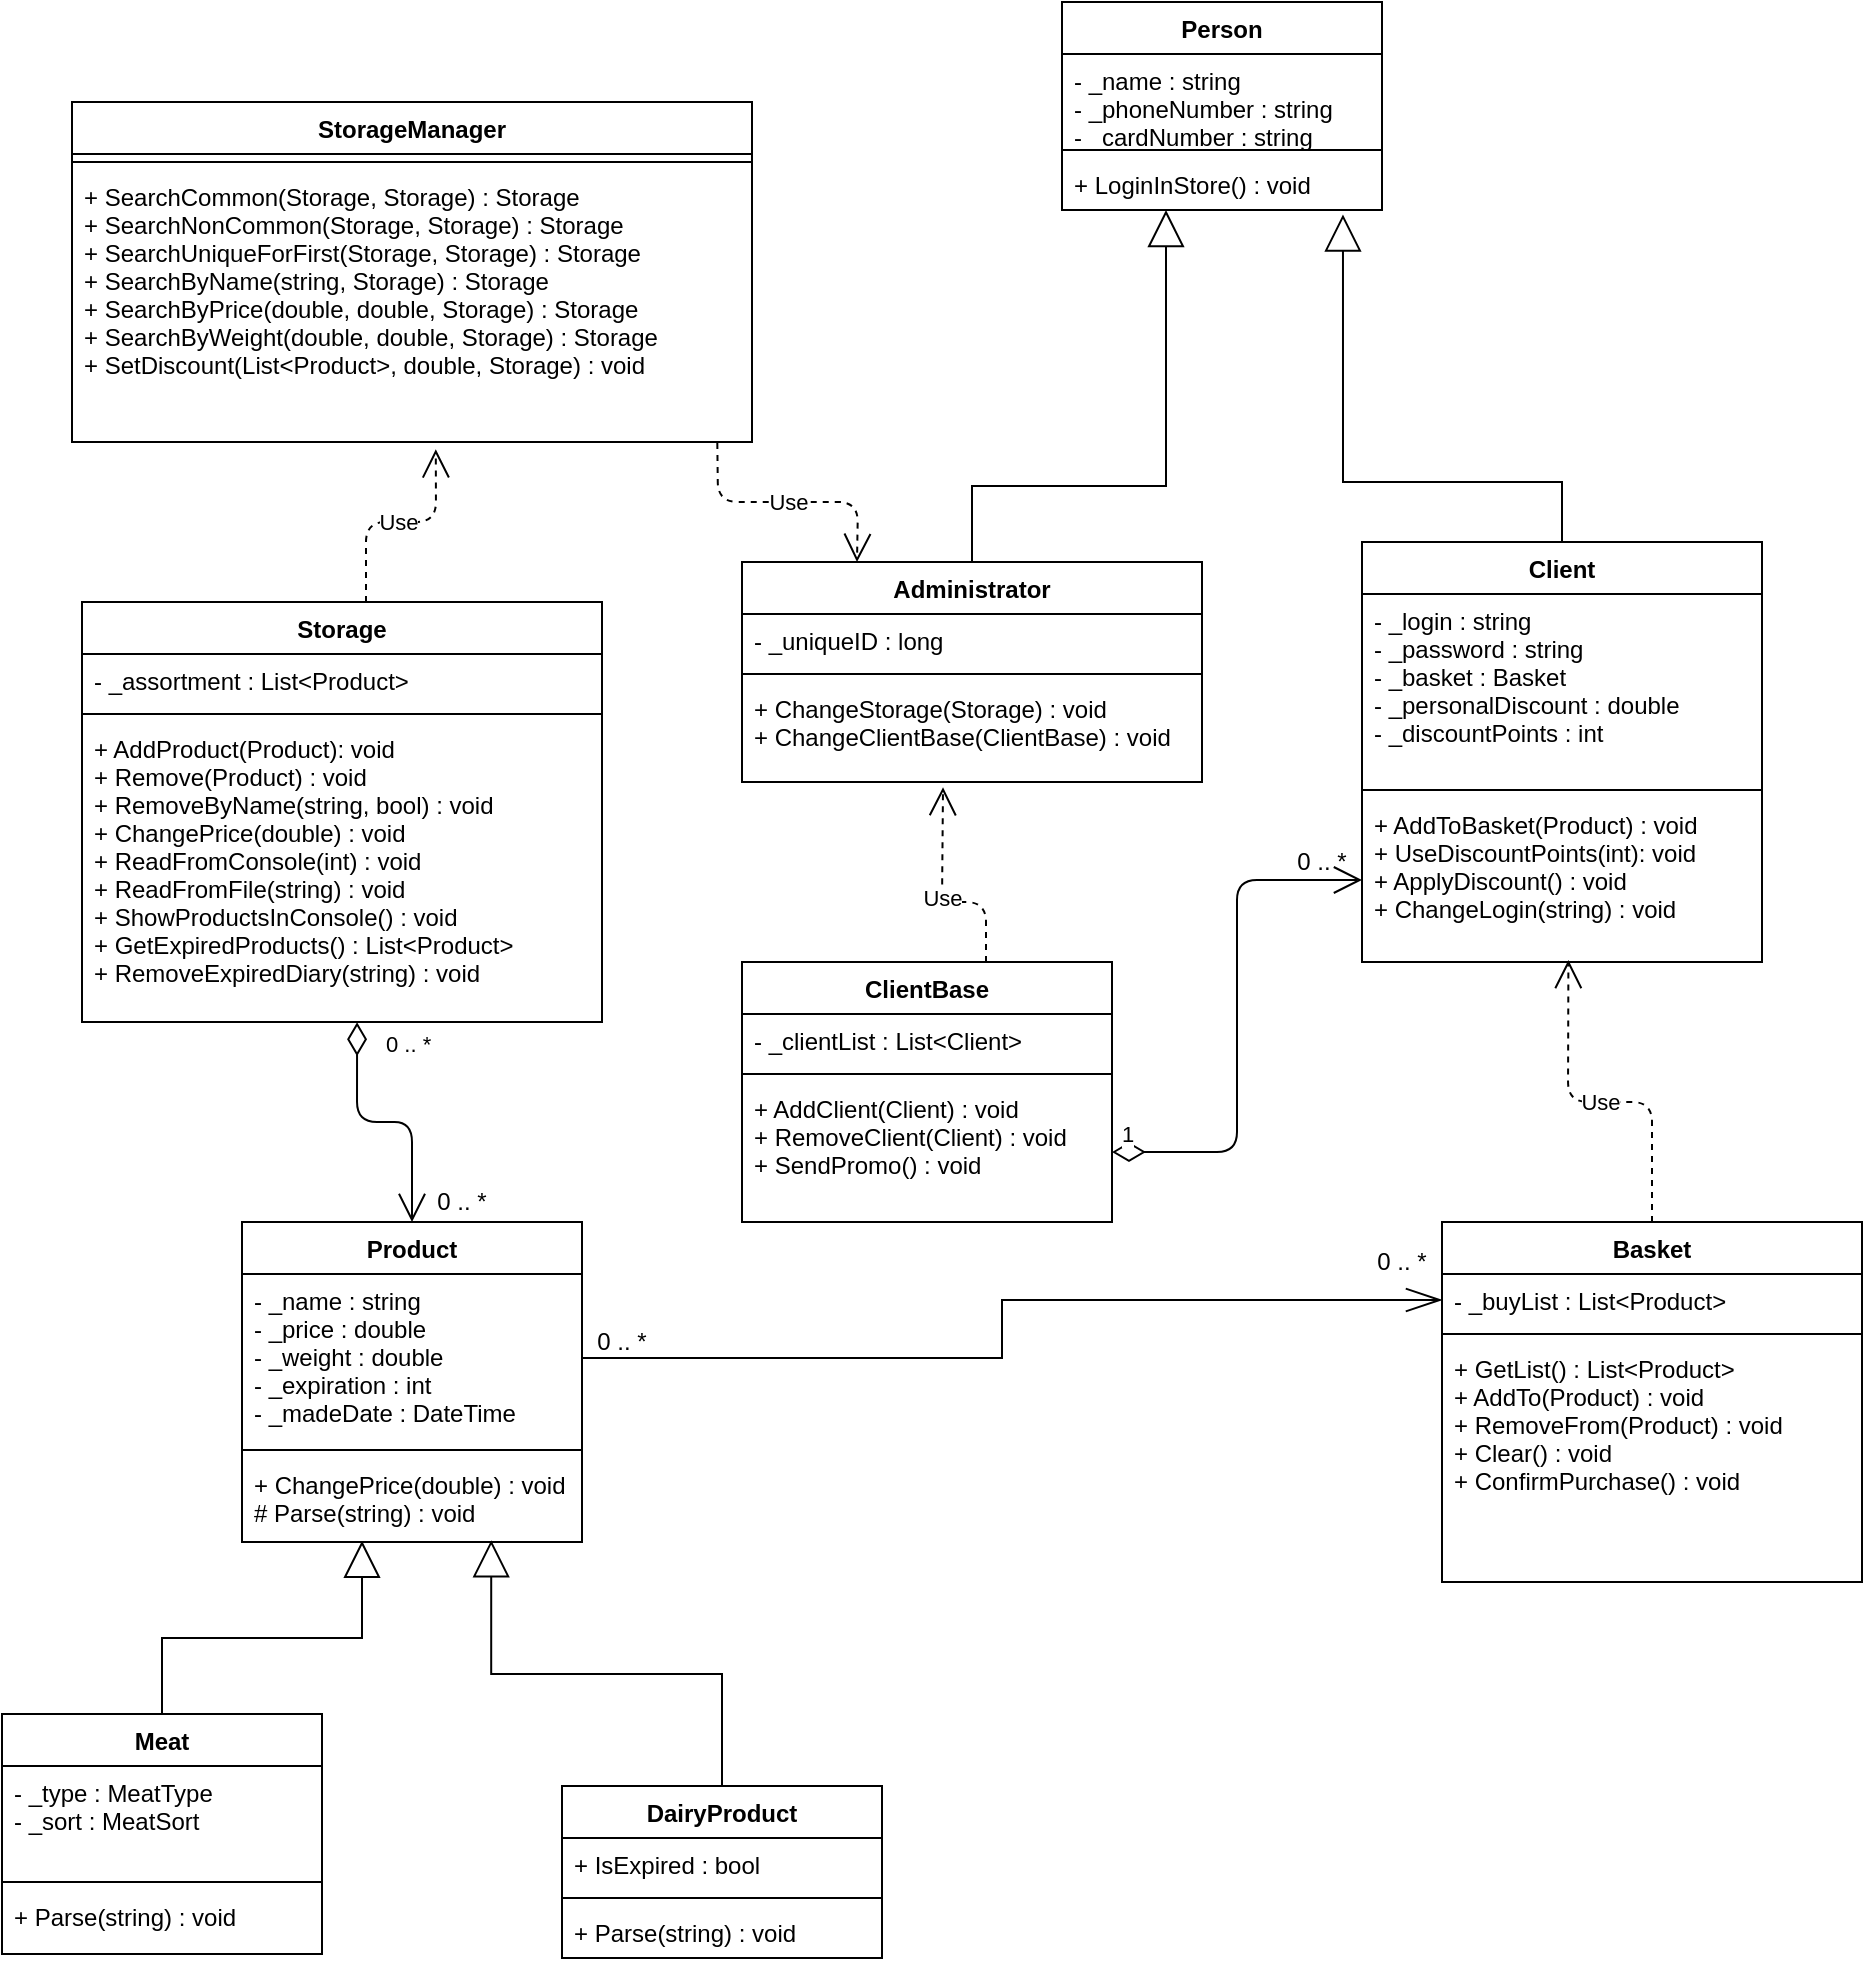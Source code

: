 <mxfile version="13.9.9" type="device"><diagram id="7E3Odo-I8Q4TqjFkpAPO" name="Page-1"><mxGraphModel dx="1463" dy="1946" grid="1" gridSize="10" guides="1" tooltips="1" connect="1" arrows="1" fold="1" page="1" pageScale="1" pageWidth="850" pageHeight="1100" math="0" shadow="0"><root><mxCell id="0"/><mxCell id="1" parent="0"/><mxCell id="gnn4iwZ2Id23bKh5Wl0i-2" value="Storage" style="swimlane;fontStyle=1;align=center;verticalAlign=top;childLayout=stackLayout;horizontal=1;startSize=26;horizontalStack=0;resizeParent=1;resizeParentMax=0;resizeLast=0;collapsible=1;marginBottom=0;" parent="1" vertex="1"><mxGeometry x="80" y="70" width="260" height="210" as="geometry"><mxRectangle x="100" y="70" width="80" height="26" as="alternateBounds"/></mxGeometry></mxCell><mxCell id="gnn4iwZ2Id23bKh5Wl0i-3" value="- _assortment : List&lt;Product&gt;&#10;" style="text;strokeColor=none;fillColor=none;align=left;verticalAlign=top;spacingLeft=4;spacingRight=4;overflow=hidden;rotatable=0;points=[[0,0.5],[1,0.5]];portConstraint=eastwest;" parent="gnn4iwZ2Id23bKh5Wl0i-2" vertex="1"><mxGeometry y="26" width="260" height="26" as="geometry"/></mxCell><mxCell id="gnn4iwZ2Id23bKh5Wl0i-4" value="" style="line;strokeWidth=1;fillColor=none;align=left;verticalAlign=middle;spacingTop=-1;spacingLeft=3;spacingRight=3;rotatable=0;labelPosition=right;points=[];portConstraint=eastwest;" parent="gnn4iwZ2Id23bKh5Wl0i-2" vertex="1"><mxGeometry y="52" width="260" height="8" as="geometry"/></mxCell><mxCell id="gnn4iwZ2Id23bKh5Wl0i-5" value="+ AddProduct(Product): void&#10;+ Remove(Product) : void&#10;+ RemoveByName(string, bool) : void&#10;+ ChangePrice(double) : void&#10;+ ReadFromConsole(int) : void&#10;+ ReadFromFile(string) : void&#10;+ ShowProductsInConsole() : void&#10;+ GetExpiredProducts() : List&lt;Product&gt;&#10;+ RemoveExpiredDiary(string) : void " style="text;strokeColor=none;fillColor=none;align=left;verticalAlign=top;spacingLeft=4;spacingRight=4;overflow=hidden;rotatable=0;points=[[0,0.5],[1,0.5]];portConstraint=eastwest;" parent="gnn4iwZ2Id23bKh5Wl0i-2" vertex="1"><mxGeometry y="60" width="260" height="150" as="geometry"/></mxCell><mxCell id="gnn4iwZ2Id23bKh5Wl0i-7" value="Product" style="swimlane;fontStyle=1;align=center;verticalAlign=top;childLayout=stackLayout;horizontal=1;startSize=26;horizontalStack=0;resizeParent=1;resizeParentMax=0;resizeLast=0;collapsible=1;marginBottom=0;" parent="1" vertex="1"><mxGeometry x="160" y="380" width="170" height="160" as="geometry"/></mxCell><mxCell id="gnn4iwZ2Id23bKh5Wl0i-8" value="- _name : string&#10;- _price : double&#10;- _weight : double&#10;- _expiration : int&#10;- _madeDate : DateTime&#10;" style="text;strokeColor=none;fillColor=none;align=left;verticalAlign=top;spacingLeft=4;spacingRight=4;overflow=hidden;rotatable=0;points=[[0,0.5],[1,0.5]];portConstraint=eastwest;" parent="gnn4iwZ2Id23bKh5Wl0i-7" vertex="1"><mxGeometry y="26" width="170" height="84" as="geometry"/></mxCell><mxCell id="gnn4iwZ2Id23bKh5Wl0i-9" value="" style="line;strokeWidth=1;fillColor=none;align=left;verticalAlign=middle;spacingTop=-1;spacingLeft=3;spacingRight=3;rotatable=0;labelPosition=right;points=[];portConstraint=eastwest;" parent="gnn4iwZ2Id23bKh5Wl0i-7" vertex="1"><mxGeometry y="110" width="170" height="8" as="geometry"/></mxCell><mxCell id="gnn4iwZ2Id23bKh5Wl0i-10" value="+ ChangePrice(double) : void&#10;# Parse(string) : void" style="text;strokeColor=none;fillColor=none;align=left;verticalAlign=top;spacingLeft=4;spacingRight=4;overflow=hidden;rotatable=0;points=[[0,0.5],[1,0.5]];portConstraint=eastwest;" parent="gnn4iwZ2Id23bKh5Wl0i-7" vertex="1"><mxGeometry y="118" width="170" height="42" as="geometry"/></mxCell><mxCell id="gnn4iwZ2Id23bKh5Wl0i-11" value="Client&#10;" style="swimlane;fontStyle=1;align=center;verticalAlign=top;childLayout=stackLayout;horizontal=1;startSize=26;horizontalStack=0;resizeParent=1;resizeParentMax=0;resizeLast=0;collapsible=1;marginBottom=0;" parent="1" vertex="1"><mxGeometry x="720" y="40" width="200" height="210" as="geometry"/></mxCell><mxCell id="gnn4iwZ2Id23bKh5Wl0i-12" value="- _login : string&#10;- _password : string&#10;- _basket : Basket&#10;- _personalDiscount : double&#10;- _discountPoints : int" style="text;strokeColor=none;fillColor=none;align=left;verticalAlign=top;spacingLeft=4;spacingRight=4;overflow=hidden;rotatable=0;points=[[0,0.5],[1,0.5]];portConstraint=eastwest;" parent="gnn4iwZ2Id23bKh5Wl0i-11" vertex="1"><mxGeometry y="26" width="200" height="94" as="geometry"/></mxCell><mxCell id="gnn4iwZ2Id23bKh5Wl0i-13" value="" style="line;strokeWidth=1;fillColor=none;align=left;verticalAlign=middle;spacingTop=-1;spacingLeft=3;spacingRight=3;rotatable=0;labelPosition=right;points=[];portConstraint=eastwest;" parent="gnn4iwZ2Id23bKh5Wl0i-11" vertex="1"><mxGeometry y="120" width="200" height="8" as="geometry"/></mxCell><mxCell id="gnn4iwZ2Id23bKh5Wl0i-14" value="+ AddToBasket(Product) : void&#10;+ UseDiscountPoints(int): void&#10;+ ApplyDiscount() : void&#10;+ ChangeLogin(string) : void" style="text;strokeColor=none;fillColor=none;align=left;verticalAlign=top;spacingLeft=4;spacingRight=4;overflow=hidden;rotatable=0;points=[[0,0.5],[1,0.5]];portConstraint=eastwest;" parent="gnn4iwZ2Id23bKh5Wl0i-11" vertex="1"><mxGeometry y="128" width="200" height="82" as="geometry"/></mxCell><mxCell id="gnn4iwZ2Id23bKh5Wl0i-44" style="edgeStyle=orthogonalEdgeStyle;rounded=0;orthogonalLoop=1;jettySize=auto;html=1;exitX=0.5;exitY=0;exitDx=0;exitDy=0;entryX=0.353;entryY=0.986;entryDx=0;entryDy=0;entryPerimeter=0;endArrow=block;endFill=0;strokeColor=#000000;startSize=16;sourcePerimeterSpacing=3;endSize=16;" parent="1" source="gnn4iwZ2Id23bKh5Wl0i-15" target="gnn4iwZ2Id23bKh5Wl0i-10" edge="1"><mxGeometry relative="1" as="geometry"/></mxCell><mxCell id="gnn4iwZ2Id23bKh5Wl0i-15" value="Meat&#10;" style="swimlane;fontStyle=1;align=center;verticalAlign=top;childLayout=stackLayout;horizontal=1;startSize=26;horizontalStack=0;resizeParent=1;resizeParentMax=0;resizeLast=0;collapsible=1;marginBottom=0;" parent="1" vertex="1"><mxGeometry x="40" y="626" width="160" height="120" as="geometry"/></mxCell><mxCell id="gnn4iwZ2Id23bKh5Wl0i-16" value="- _type : MeatType&#10;- _sort : MeatSort" style="text;strokeColor=none;fillColor=none;align=left;verticalAlign=top;spacingLeft=4;spacingRight=4;overflow=hidden;rotatable=0;points=[[0,0.5],[1,0.5]];portConstraint=eastwest;" parent="gnn4iwZ2Id23bKh5Wl0i-15" vertex="1"><mxGeometry y="26" width="160" height="54" as="geometry"/></mxCell><mxCell id="gnn4iwZ2Id23bKh5Wl0i-17" value="" style="line;strokeWidth=1;fillColor=none;align=left;verticalAlign=middle;spacingTop=-1;spacingLeft=3;spacingRight=3;rotatable=0;labelPosition=right;points=[];portConstraint=eastwest;" parent="gnn4iwZ2Id23bKh5Wl0i-15" vertex="1"><mxGeometry y="80" width="160" height="8" as="geometry"/></mxCell><mxCell id="gnn4iwZ2Id23bKh5Wl0i-18" value="+ Parse(string) : void&#10;" style="text;strokeColor=none;fillColor=none;align=left;verticalAlign=top;spacingLeft=4;spacingRight=4;overflow=hidden;rotatable=0;points=[[0,0.5],[1,0.5]];portConstraint=eastwest;" parent="gnn4iwZ2Id23bKh5Wl0i-15" vertex="1"><mxGeometry y="88" width="160" height="32" as="geometry"/></mxCell><mxCell id="gnn4iwZ2Id23bKh5Wl0i-19" value="DairyProduct&#10;" style="swimlane;fontStyle=1;align=center;verticalAlign=top;childLayout=stackLayout;horizontal=1;startSize=26;horizontalStack=0;resizeParent=1;resizeParentMax=0;resizeLast=0;collapsible=1;marginBottom=0;" parent="1" vertex="1"><mxGeometry x="320" y="662" width="160" height="86" as="geometry"/></mxCell><mxCell id="gnn4iwZ2Id23bKh5Wl0i-20" value="+ IsExpired : bool" style="text;strokeColor=none;fillColor=none;align=left;verticalAlign=top;spacingLeft=4;spacingRight=4;overflow=hidden;rotatable=0;points=[[0,0.5],[1,0.5]];portConstraint=eastwest;" parent="gnn4iwZ2Id23bKh5Wl0i-19" vertex="1"><mxGeometry y="26" width="160" height="26" as="geometry"/></mxCell><mxCell id="gnn4iwZ2Id23bKh5Wl0i-21" value="" style="line;strokeWidth=1;fillColor=none;align=left;verticalAlign=middle;spacingTop=-1;spacingLeft=3;spacingRight=3;rotatable=0;labelPosition=right;points=[];portConstraint=eastwest;" parent="gnn4iwZ2Id23bKh5Wl0i-19" vertex="1"><mxGeometry y="52" width="160" height="8" as="geometry"/></mxCell><mxCell id="gnn4iwZ2Id23bKh5Wl0i-22" value="+ Parse(string) : void" style="text;strokeColor=none;fillColor=none;align=left;verticalAlign=top;spacingLeft=4;spacingRight=4;overflow=hidden;rotatable=0;points=[[0,0.5],[1,0.5]];portConstraint=eastwest;" parent="gnn4iwZ2Id23bKh5Wl0i-19" vertex="1"><mxGeometry y="60" width="160" height="26" as="geometry"/></mxCell><mxCell id="gnn4iwZ2Id23bKh5Wl0i-23" value="Administrator" style="swimlane;fontStyle=1;align=center;verticalAlign=top;childLayout=stackLayout;horizontal=1;startSize=26;horizontalStack=0;resizeParent=1;resizeParentMax=0;resizeLast=0;collapsible=1;marginBottom=0;" parent="1" vertex="1"><mxGeometry x="410" y="50" width="230" height="110" as="geometry"/></mxCell><mxCell id="gnn4iwZ2Id23bKh5Wl0i-24" value="- _uniqueID : long" style="text;strokeColor=none;fillColor=none;align=left;verticalAlign=top;spacingLeft=4;spacingRight=4;overflow=hidden;rotatable=0;points=[[0,0.5],[1,0.5]];portConstraint=eastwest;" parent="gnn4iwZ2Id23bKh5Wl0i-23" vertex="1"><mxGeometry y="26" width="230" height="26" as="geometry"/></mxCell><mxCell id="gnn4iwZ2Id23bKh5Wl0i-25" value="" style="line;strokeWidth=1;fillColor=none;align=left;verticalAlign=middle;spacingTop=-1;spacingLeft=3;spacingRight=3;rotatable=0;labelPosition=right;points=[];portConstraint=eastwest;" parent="gnn4iwZ2Id23bKh5Wl0i-23" vertex="1"><mxGeometry y="52" width="230" height="8" as="geometry"/></mxCell><mxCell id="gnn4iwZ2Id23bKh5Wl0i-26" value="+ ChangeStorage(Storage) : void&#10;+ ChangeClientBase(ClientBase) : void" style="text;strokeColor=none;fillColor=none;align=left;verticalAlign=top;spacingLeft=4;spacingRight=4;overflow=hidden;rotatable=0;points=[[0,0.5],[1,0.5]];portConstraint=eastwest;" parent="gnn4iwZ2Id23bKh5Wl0i-23" vertex="1"><mxGeometry y="60" width="230" height="50" as="geometry"/></mxCell><mxCell id="gnn4iwZ2Id23bKh5Wl0i-27" value="Person&#10;" style="swimlane;fontStyle=1;align=center;verticalAlign=top;childLayout=stackLayout;horizontal=1;startSize=26;horizontalStack=0;resizeParent=1;resizeParentMax=0;resizeLast=0;collapsible=1;marginBottom=0;" parent="1" vertex="1"><mxGeometry x="570" y="-230" width="160" height="104" as="geometry"/></mxCell><mxCell id="gnn4iwZ2Id23bKh5Wl0i-28" value="- _name : string&#10;- _phoneNumber : string&#10;- _cardNumber : string&#10;" style="text;strokeColor=none;fillColor=none;align=left;verticalAlign=top;spacingLeft=4;spacingRight=4;overflow=hidden;rotatable=0;points=[[0,0.5],[1,0.5]];portConstraint=eastwest;" parent="gnn4iwZ2Id23bKh5Wl0i-27" vertex="1"><mxGeometry y="26" width="160" height="44" as="geometry"/></mxCell><mxCell id="gnn4iwZ2Id23bKh5Wl0i-29" value="" style="line;strokeWidth=1;fillColor=none;align=left;verticalAlign=middle;spacingTop=-1;spacingLeft=3;spacingRight=3;rotatable=0;labelPosition=right;points=[];portConstraint=eastwest;" parent="gnn4iwZ2Id23bKh5Wl0i-27" vertex="1"><mxGeometry y="70" width="160" height="8" as="geometry"/></mxCell><mxCell id="gnn4iwZ2Id23bKh5Wl0i-30" value="+ LoginInStore() : void" style="text;strokeColor=none;fillColor=none;align=left;verticalAlign=top;spacingLeft=4;spacingRight=4;overflow=hidden;rotatable=0;points=[[0,0.5],[1,0.5]];portConstraint=eastwest;" parent="gnn4iwZ2Id23bKh5Wl0i-27" vertex="1"><mxGeometry y="78" width="160" height="26" as="geometry"/></mxCell><mxCell id="gnn4iwZ2Id23bKh5Wl0i-35" value="Basket" style="swimlane;fontStyle=1;align=center;verticalAlign=top;childLayout=stackLayout;horizontal=1;startSize=26;horizontalStack=0;resizeParent=1;resizeParentMax=0;resizeLast=0;collapsible=1;marginBottom=0;" parent="1" vertex="1"><mxGeometry x="760" y="380" width="210" height="180" as="geometry"/></mxCell><mxCell id="gnn4iwZ2Id23bKh5Wl0i-36" value="- _buyList : List&lt;Product&gt;" style="text;strokeColor=none;fillColor=none;align=left;verticalAlign=top;spacingLeft=4;spacingRight=4;overflow=hidden;rotatable=0;points=[[0,0.5],[1,0.5]];portConstraint=eastwest;" parent="gnn4iwZ2Id23bKh5Wl0i-35" vertex="1"><mxGeometry y="26" width="210" height="26" as="geometry"/></mxCell><mxCell id="gnn4iwZ2Id23bKh5Wl0i-37" value="" style="line;strokeWidth=1;fillColor=none;align=left;verticalAlign=middle;spacingTop=-1;spacingLeft=3;spacingRight=3;rotatable=0;labelPosition=right;points=[];portConstraint=eastwest;" parent="gnn4iwZ2Id23bKh5Wl0i-35" vertex="1"><mxGeometry y="52" width="210" height="8" as="geometry"/></mxCell><mxCell id="gnn4iwZ2Id23bKh5Wl0i-38" value="+ GetList() : List&lt;Product&gt;&#10;+ AddTo(Product) : void&#10;+ RemoveFrom(Product) : void&#10;+ Clear() : void&#10;+ ConfirmPurchase() : void" style="text;strokeColor=none;fillColor=none;align=left;verticalAlign=top;spacingLeft=4;spacingRight=4;overflow=hidden;rotatable=0;points=[[0,0.5],[1,0.5]];portConstraint=eastwest;" parent="gnn4iwZ2Id23bKh5Wl0i-35" vertex="1"><mxGeometry y="60" width="210" height="120" as="geometry"/></mxCell><mxCell id="gnn4iwZ2Id23bKh5Wl0i-39" value="StorageManager" style="swimlane;fontStyle=1;align=center;verticalAlign=top;childLayout=stackLayout;horizontal=1;startSize=26;horizontalStack=0;resizeParent=1;resizeParentMax=0;resizeLast=0;collapsible=1;marginBottom=0;" parent="1" vertex="1"><mxGeometry x="75" y="-180" width="340" height="170" as="geometry"/></mxCell><mxCell id="gnn4iwZ2Id23bKh5Wl0i-41" value="" style="line;strokeWidth=1;fillColor=none;align=left;verticalAlign=middle;spacingTop=-1;spacingLeft=3;spacingRight=3;rotatable=0;labelPosition=right;points=[];portConstraint=eastwest;" parent="gnn4iwZ2Id23bKh5Wl0i-39" vertex="1"><mxGeometry y="26" width="340" height="8" as="geometry"/></mxCell><mxCell id="gnn4iwZ2Id23bKh5Wl0i-42" value="+ SearchCommon(Storage, Storage) : Storage&#10;+ SearchNonCommon(Storage, Storage) : Storage&#10;+ SearchUniqueForFirst(Storage, Storage) : Storage&#10;+ SearchByName(string, Storage) : Storage&#10;+ SearchByPrice(double, double, Storage) : Storage&#10;+ SearchByWeight(double, double, Storage) : Storage&#10;+ SetDiscount(List&lt;Product&gt;, double, Storage) : void " style="text;strokeColor=none;fillColor=none;align=left;verticalAlign=top;spacingLeft=4;spacingRight=4;overflow=hidden;rotatable=0;points=[[0,0.5],[1,0.5]];portConstraint=eastwest;" parent="gnn4iwZ2Id23bKh5Wl0i-39" vertex="1"><mxGeometry y="34" width="340" height="136" as="geometry"/></mxCell><mxCell id="gnn4iwZ2Id23bKh5Wl0i-45" style="edgeStyle=orthogonalEdgeStyle;rounded=0;orthogonalLoop=1;jettySize=auto;html=1;exitX=0.5;exitY=0;exitDx=0;exitDy=0;entryX=0.733;entryY=0.978;entryDx=0;entryDy=0;entryPerimeter=0;endArrow=block;endFill=0;strokeColor=#000000;startSize=16;sourcePerimeterSpacing=3;endSize=16;" parent="1" source="gnn4iwZ2Id23bKh5Wl0i-19" target="gnn4iwZ2Id23bKh5Wl0i-10" edge="1"><mxGeometry relative="1" as="geometry"><mxPoint x="130" y="636" as="sourcePoint"/><mxPoint x="210.01" y="489.412" as="targetPoint"/></mxGeometry></mxCell><mxCell id="gnn4iwZ2Id23bKh5Wl0i-46" style="edgeStyle=orthogonalEdgeStyle;rounded=0;orthogonalLoop=1;jettySize=auto;html=1;exitX=0.5;exitY=0;exitDx=0;exitDy=0;endArrow=block;endFill=0;strokeColor=#000000;startSize=16;sourcePerimeterSpacing=3;endSize=16;" parent="1" source="gnn4iwZ2Id23bKh5Wl0i-23" target="gnn4iwZ2Id23bKh5Wl0i-30" edge="1"><mxGeometry relative="1" as="geometry"><mxPoint x="835.4" y="-37.08" as="sourcePoint"/><mxPoint x="550" y="-57" as="targetPoint"/><Array as="points"><mxPoint x="525" y="12"/><mxPoint x="622" y="12"/></Array></mxGeometry></mxCell><mxCell id="gnn4iwZ2Id23bKh5Wl0i-47" style="edgeStyle=orthogonalEdgeStyle;rounded=0;orthogonalLoop=1;jettySize=auto;html=1;exitX=0.5;exitY=0;exitDx=0;exitDy=0;endArrow=block;endFill=0;strokeColor=#000000;startSize=16;sourcePerimeterSpacing=3;endSize=16;entryX=0.878;entryY=1.085;entryDx=0;entryDy=0;entryPerimeter=0;" parent="1" source="gnn4iwZ2Id23bKh5Wl0i-11" target="gnn4iwZ2Id23bKh5Wl0i-30" edge="1"><mxGeometry relative="1" as="geometry"><mxPoint x="570" y="70" as="sourcePoint"/><mxPoint x="647" y="-100" as="targetPoint"/><Array as="points"><mxPoint x="820" y="10"/><mxPoint x="710" y="10"/></Array></mxGeometry></mxCell><mxCell id="gnn4iwZ2Id23bKh5Wl0i-49" value="Use" style="endArrow=open;endSize=12;dashed=1;html=1;strokeColor=#000000;exitX=0.5;exitY=0;exitDx=0;exitDy=0;entryX=0.516;entryY=0.988;entryDx=0;entryDy=0;entryPerimeter=0;" parent="1" source="gnn4iwZ2Id23bKh5Wl0i-35" target="gnn4iwZ2Id23bKh5Wl0i-14" edge="1"><mxGeometry width="160" relative="1" as="geometry"><mxPoint x="540" y="220" as="sourcePoint"/><mxPoint x="700" y="220" as="targetPoint"/><Array as="points"><mxPoint x="865" y="320"/><mxPoint x="823" y="320"/></Array></mxGeometry></mxCell><mxCell id="gnn4iwZ2Id23bKh5Wl0i-51" value="0 .. *" style="endArrow=open;html=1;endSize=12;startArrow=diamondThin;startSize=14;startFill=0;edgeStyle=orthogonalEdgeStyle;align=left;verticalAlign=bottom;strokeColor=#000000;exitX=0.529;exitY=1.001;exitDx=0;exitDy=0;exitPerimeter=0;entryX=0.5;entryY=0;entryDx=0;entryDy=0;" parent="1" source="gnn4iwZ2Id23bKh5Wl0i-5" target="gnn4iwZ2Id23bKh5Wl0i-7" edge="1"><mxGeometry x="-0.688" y="12" relative="1" as="geometry"><mxPoint x="420" y="360" as="sourcePoint"/><mxPoint x="580" y="360" as="targetPoint"/><mxPoint as="offset"/></mxGeometry></mxCell><mxCell id="gnn4iwZ2Id23bKh5Wl0i-52" value="ClientBase" style="swimlane;fontStyle=1;align=center;verticalAlign=top;childLayout=stackLayout;horizontal=1;startSize=26;horizontalStack=0;resizeParent=1;resizeParentMax=0;resizeLast=0;collapsible=1;marginBottom=0;" parent="1" vertex="1"><mxGeometry x="410" y="250" width="185" height="130" as="geometry"/></mxCell><mxCell id="gnn4iwZ2Id23bKh5Wl0i-53" value="- _clientList : List&lt;Client&gt;" style="text;strokeColor=none;fillColor=none;align=left;verticalAlign=top;spacingLeft=4;spacingRight=4;overflow=hidden;rotatable=0;points=[[0,0.5],[1,0.5]];portConstraint=eastwest;" parent="gnn4iwZ2Id23bKh5Wl0i-52" vertex="1"><mxGeometry y="26" width="185" height="26" as="geometry"/></mxCell><mxCell id="gnn4iwZ2Id23bKh5Wl0i-54" value="" style="line;strokeWidth=1;fillColor=none;align=left;verticalAlign=middle;spacingTop=-1;spacingLeft=3;spacingRight=3;rotatable=0;labelPosition=right;points=[];portConstraint=eastwest;" parent="gnn4iwZ2Id23bKh5Wl0i-52" vertex="1"><mxGeometry y="52" width="185" height="8" as="geometry"/></mxCell><mxCell id="gnn4iwZ2Id23bKh5Wl0i-55" value="+ AddClient(Client) : void&#10;+ RemoveClient(Client) : void&#10;+ SendPromo() : void" style="text;strokeColor=none;fillColor=none;align=left;verticalAlign=top;spacingLeft=4;spacingRight=4;overflow=hidden;rotatable=0;points=[[0,0.5],[1,0.5]];portConstraint=eastwest;" parent="gnn4iwZ2Id23bKh5Wl0i-52" vertex="1"><mxGeometry y="60" width="185" height="70" as="geometry"/></mxCell><mxCell id="gnn4iwZ2Id23bKh5Wl0i-56" value="1" style="endArrow=open;html=1;endSize=12;startArrow=diamondThin;startSize=14;startFill=0;edgeStyle=orthogonalEdgeStyle;align=left;verticalAlign=bottom;strokeColor=#000000;exitX=1;exitY=0.5;exitDx=0;exitDy=0;entryX=0;entryY=0.5;entryDx=0;entryDy=0;" parent="1" source="gnn4iwZ2Id23bKh5Wl0i-55" target="gnn4iwZ2Id23bKh5Wl0i-14" edge="1"><mxGeometry x="-0.982" relative="1" as="geometry"><mxPoint x="920" y="-29.85" as="sourcePoint"/><mxPoint x="947.46" y="70" as="targetPoint"/><mxPoint as="offset"/></mxGeometry></mxCell><mxCell id="gnn4iwZ2Id23bKh5Wl0i-58" value="Use" style="endArrow=open;endSize=12;dashed=1;html=1;strokeColor=#000000;exitX=0.5;exitY=0;exitDx=0;exitDy=0;entryX=0.437;entryY=1.052;entryDx=0;entryDy=0;entryPerimeter=0;" parent="1" target="gnn4iwZ2Id23bKh5Wl0i-26" edge="1"><mxGeometry width="160" relative="1" as="geometry"><mxPoint x="532" y="250" as="sourcePoint"/><mxPoint x="490.2" y="79.016" as="targetPoint"/><Array as="points"><mxPoint x="532" y="220"/><mxPoint x="510" y="220"/></Array></mxGeometry></mxCell><mxCell id="gnn4iwZ2Id23bKh5Wl0i-59" value="Use" style="endArrow=open;endSize=12;dashed=1;html=1;strokeColor=#000000;entryX=0.535;entryY=1.027;entryDx=0;entryDy=0;entryPerimeter=0;" parent="1" target="gnn4iwZ2Id23bKh5Wl0i-42" edge="1"><mxGeometry width="160" relative="1" as="geometry"><mxPoint x="222" y="69.996" as="sourcePoint"/><mxPoint x="200.51" y="-52.8" as="targetPoint"/><Array as="points"><mxPoint x="222" y="30"/><mxPoint x="257" y="30"/></Array></mxGeometry></mxCell><mxCell id="gnn4iwZ2Id23bKh5Wl0i-61" value="0 .. *" style="text;html=1;strokeColor=none;fillColor=none;align=center;verticalAlign=middle;whiteSpace=wrap;rounded=0;" parent="1" vertex="1"><mxGeometry x="250" y="360" width="40" height="20" as="geometry"/></mxCell><mxCell id="gnn4iwZ2Id23bKh5Wl0i-62" style="edgeStyle=orthogonalEdgeStyle;rounded=0;orthogonalLoop=1;jettySize=auto;html=1;exitX=1;exitY=0.5;exitDx=0;exitDy=0;entryX=0;entryY=0.5;entryDx=0;entryDy=0;startSize=16;sourcePerimeterSpacing=3;endArrow=openThin;endFill=0;endSize=16;strokeColor=#000000;" parent="1" source="gnn4iwZ2Id23bKh5Wl0i-8" target="gnn4iwZ2Id23bKh5Wl0i-36" edge="1"><mxGeometry relative="1" as="geometry"/></mxCell><mxCell id="gnn4iwZ2Id23bKh5Wl0i-63" value="0 .. *" style="text;html=1;strokeColor=none;fillColor=none;align=center;verticalAlign=middle;whiteSpace=wrap;rounded=0;" parent="1" vertex="1"><mxGeometry x="680" y="190" width="40" height="20" as="geometry"/></mxCell><mxCell id="gnn4iwZ2Id23bKh5Wl0i-64" value="0 .. *" style="text;html=1;strokeColor=none;fillColor=none;align=center;verticalAlign=middle;whiteSpace=wrap;rounded=0;" parent="1" vertex="1"><mxGeometry x="330" y="430" width="40" height="20" as="geometry"/></mxCell><mxCell id="gnn4iwZ2Id23bKh5Wl0i-65" value="0 .. *" style="text;html=1;strokeColor=none;fillColor=none;align=center;verticalAlign=middle;whiteSpace=wrap;rounded=0;" parent="1" vertex="1"><mxGeometry x="720" y="390" width="40" height="20" as="geometry"/></mxCell><mxCell id="gnn4iwZ2Id23bKh5Wl0i-66" value="Use" style="endArrow=open;endSize=12;dashed=1;html=1;strokeColor=#000000;entryX=0.25;entryY=0;entryDx=0;entryDy=0;exitX=0.949;exitY=1.004;exitDx=0;exitDy=0;exitPerimeter=0;" parent="1" source="gnn4iwZ2Id23bKh5Wl0i-42" target="gnn4iwZ2Id23bKh5Wl0i-23" edge="1"><mxGeometry width="160" relative="1" as="geometry"><mxPoint x="232" y="79.996" as="sourcePoint"/><mxPoint x="266.9" y="3.672" as="targetPoint"/><Array as="points"><mxPoint x="398" y="20"/><mxPoint x="468" y="20"/></Array></mxGeometry></mxCell></root></mxGraphModel></diagram></mxfile>